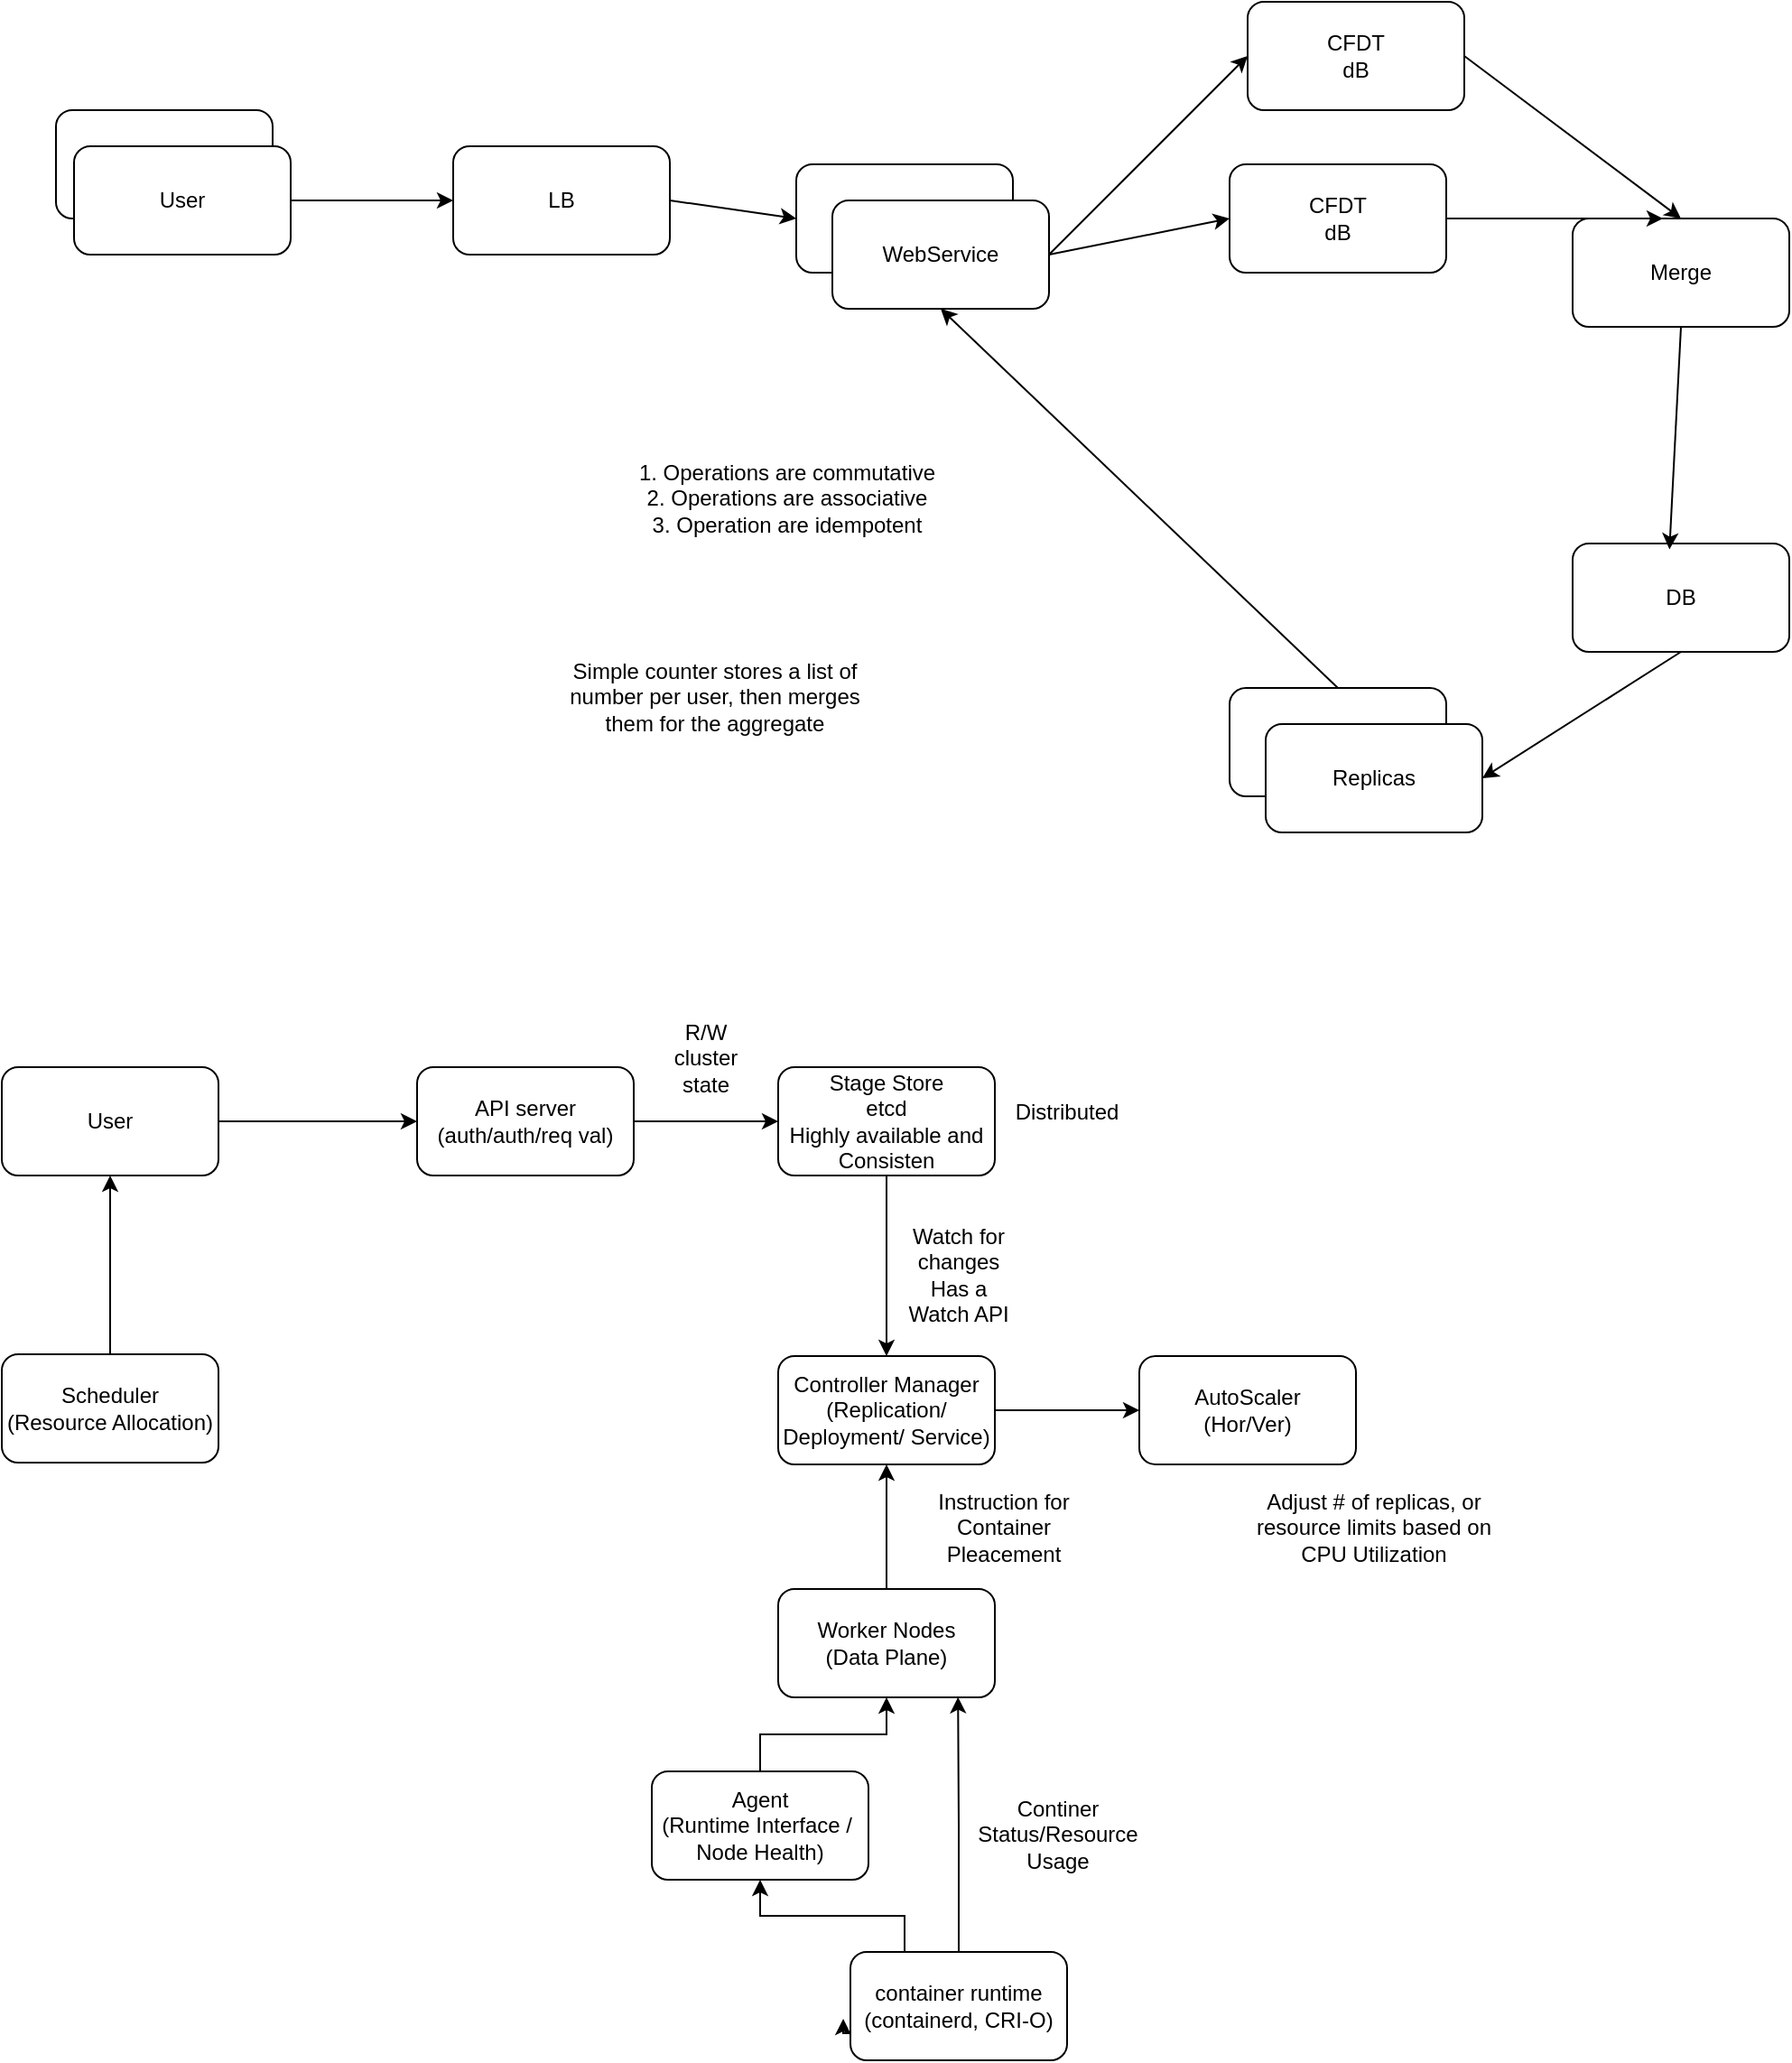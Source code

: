 <mxfile version="27.0.9">
  <diagram name="Page-1" id="VGoVbh86esc8g8PjdA0i">
    <mxGraphModel dx="1214" dy="571" grid="1" gridSize="10" guides="1" tooltips="1" connect="1" arrows="1" fold="1" page="1" pageScale="1" pageWidth="850" pageHeight="1100" math="0" shadow="0">
      <root>
        <mxCell id="0" />
        <mxCell id="1" parent="0" />
        <mxCell id="7wOc8XaxgkR8JqriHlHl-1" value="User" style="rounded=1;whiteSpace=wrap;html=1;" vertex="1" parent="1">
          <mxGeometry x="130" y="380" width="120" height="60" as="geometry" />
        </mxCell>
        <mxCell id="7wOc8XaxgkR8JqriHlHl-2" value="User" style="rounded=1;whiteSpace=wrap;html=1;" vertex="1" parent="1">
          <mxGeometry x="140" y="400" width="120" height="60" as="geometry" />
        </mxCell>
        <mxCell id="7wOc8XaxgkR8JqriHlHl-3" value="LB" style="rounded=1;whiteSpace=wrap;html=1;" vertex="1" parent="1">
          <mxGeometry x="350" y="400" width="120" height="60" as="geometry" />
        </mxCell>
        <mxCell id="7wOc8XaxgkR8JqriHlHl-5" value="WebService" style="rounded=1;whiteSpace=wrap;html=1;" vertex="1" parent="1">
          <mxGeometry x="540" y="410" width="120" height="60" as="geometry" />
        </mxCell>
        <mxCell id="7wOc8XaxgkR8JqriHlHl-6" value="WebService" style="rounded=1;whiteSpace=wrap;html=1;" vertex="1" parent="1">
          <mxGeometry x="560" y="430" width="120" height="60" as="geometry" />
        </mxCell>
        <mxCell id="7wOc8XaxgkR8JqriHlHl-7" value="CFDT&lt;br&gt;dB" style="rounded=1;whiteSpace=wrap;html=1;" vertex="1" parent="1">
          <mxGeometry x="790" y="320" width="120" height="60" as="geometry" />
        </mxCell>
        <mxCell id="7wOc8XaxgkR8JqriHlHl-8" value="1. Operations are commutative&lt;div&gt;2. Operations are associative&lt;/div&gt;&lt;div&gt;3. Operation are idempotent&lt;/div&gt;" style="text;html=1;align=center;verticalAlign=middle;whiteSpace=wrap;rounded=0;" vertex="1" parent="1">
          <mxGeometry x="440" y="580" width="190" height="30" as="geometry" />
        </mxCell>
        <mxCell id="7wOc8XaxgkR8JqriHlHl-9" value="Simple counter stores a list of number per user, then merges them for the aggregate" style="text;html=1;align=center;verticalAlign=middle;whiteSpace=wrap;rounded=0;" vertex="1" parent="1">
          <mxGeometry x="400" y="690" width="190" height="30" as="geometry" />
        </mxCell>
        <mxCell id="7wOc8XaxgkR8JqriHlHl-10" value="Merge" style="rounded=1;whiteSpace=wrap;html=1;" vertex="1" parent="1">
          <mxGeometry x="970" y="440" width="120" height="60" as="geometry" />
        </mxCell>
        <mxCell id="7wOc8XaxgkR8JqriHlHl-11" value="DB" style="rounded=1;whiteSpace=wrap;html=1;" vertex="1" parent="1">
          <mxGeometry x="970" y="620" width="120" height="60" as="geometry" />
        </mxCell>
        <mxCell id="7wOc8XaxgkR8JqriHlHl-12" value="Replicas" style="rounded=1;whiteSpace=wrap;html=1;" vertex="1" parent="1">
          <mxGeometry x="780" y="700" width="120" height="60" as="geometry" />
        </mxCell>
        <mxCell id="7wOc8XaxgkR8JqriHlHl-13" value="Replicas" style="rounded=1;whiteSpace=wrap;html=1;" vertex="1" parent="1">
          <mxGeometry x="800" y="720" width="120" height="60" as="geometry" />
        </mxCell>
        <mxCell id="7wOc8XaxgkR8JqriHlHl-14" value="" style="endArrow=classic;html=1;rounded=0;exitX=1;exitY=0.5;exitDx=0;exitDy=0;entryX=0;entryY=0.5;entryDx=0;entryDy=0;" edge="1" parent="1" source="7wOc8XaxgkR8JqriHlHl-2" target="7wOc8XaxgkR8JqriHlHl-3">
          <mxGeometry width="50" height="50" relative="1" as="geometry">
            <mxPoint x="460" y="520" as="sourcePoint" />
            <mxPoint x="510" y="470" as="targetPoint" />
          </mxGeometry>
        </mxCell>
        <mxCell id="7wOc8XaxgkR8JqriHlHl-15" value="" style="endArrow=classic;html=1;rounded=0;exitX=1;exitY=0.5;exitDx=0;exitDy=0;entryX=0;entryY=0.5;entryDx=0;entryDy=0;" edge="1" parent="1" source="7wOc8XaxgkR8JqriHlHl-3" target="7wOc8XaxgkR8JqriHlHl-5">
          <mxGeometry width="50" height="50" relative="1" as="geometry">
            <mxPoint x="460" y="520" as="sourcePoint" />
            <mxPoint x="510" y="470" as="targetPoint" />
          </mxGeometry>
        </mxCell>
        <mxCell id="7wOc8XaxgkR8JqriHlHl-16" value="" style="endArrow=classic;html=1;rounded=0;exitX=1;exitY=0.5;exitDx=0;exitDy=0;entryX=0;entryY=0.5;entryDx=0;entryDy=0;" edge="1" parent="1" source="7wOc8XaxgkR8JqriHlHl-6" target="7wOc8XaxgkR8JqriHlHl-7">
          <mxGeometry width="50" height="50" relative="1" as="geometry">
            <mxPoint x="460" y="520" as="sourcePoint" />
            <mxPoint x="510" y="470" as="targetPoint" />
          </mxGeometry>
        </mxCell>
        <mxCell id="7wOc8XaxgkR8JqriHlHl-17" value="CFDT&lt;br&gt;dB" style="rounded=1;whiteSpace=wrap;html=1;" vertex="1" parent="1">
          <mxGeometry x="780" y="410" width="120" height="60" as="geometry" />
        </mxCell>
        <mxCell id="7wOc8XaxgkR8JqriHlHl-18" value="" style="endArrow=classic;html=1;rounded=0;exitX=1;exitY=0.5;exitDx=0;exitDy=0;entryX=0;entryY=0.5;entryDx=0;entryDy=0;" edge="1" parent="1" source="7wOc8XaxgkR8JqriHlHl-6" target="7wOc8XaxgkR8JqriHlHl-17">
          <mxGeometry width="50" height="50" relative="1" as="geometry">
            <mxPoint x="460" y="520" as="sourcePoint" />
            <mxPoint x="510" y="470" as="targetPoint" />
          </mxGeometry>
        </mxCell>
        <mxCell id="7wOc8XaxgkR8JqriHlHl-19" value="" style="endArrow=classic;html=1;rounded=0;exitX=1;exitY=0.5;exitDx=0;exitDy=0;entryX=0.5;entryY=0;entryDx=0;entryDy=0;" edge="1" parent="1" source="7wOc8XaxgkR8JqriHlHl-7" target="7wOc8XaxgkR8JqriHlHl-10">
          <mxGeometry width="50" height="50" relative="1" as="geometry">
            <mxPoint x="460" y="520" as="sourcePoint" />
            <mxPoint x="510" y="470" as="targetPoint" />
          </mxGeometry>
        </mxCell>
        <mxCell id="7wOc8XaxgkR8JqriHlHl-20" value="" style="endArrow=classic;html=1;rounded=0;exitX=1;exitY=0.5;exitDx=0;exitDy=0;" edge="1" parent="1" source="7wOc8XaxgkR8JqriHlHl-17">
          <mxGeometry width="50" height="50" relative="1" as="geometry">
            <mxPoint x="460" y="520" as="sourcePoint" />
            <mxPoint x="1020" y="440" as="targetPoint" />
          </mxGeometry>
        </mxCell>
        <mxCell id="7wOc8XaxgkR8JqriHlHl-21" value="" style="endArrow=classic;html=1;rounded=0;exitX=0.5;exitY=1;exitDx=0;exitDy=0;entryX=0.447;entryY=0.054;entryDx=0;entryDy=0;entryPerimeter=0;" edge="1" parent="1" source="7wOc8XaxgkR8JqriHlHl-10" target="7wOc8XaxgkR8JqriHlHl-11">
          <mxGeometry width="50" height="50" relative="1" as="geometry">
            <mxPoint x="460" y="520" as="sourcePoint" />
            <mxPoint x="510" y="470" as="targetPoint" />
          </mxGeometry>
        </mxCell>
        <mxCell id="7wOc8XaxgkR8JqriHlHl-22" value="" style="endArrow=classic;html=1;rounded=0;exitX=0.5;exitY=1;exitDx=0;exitDy=0;entryX=1;entryY=0.5;entryDx=0;entryDy=0;" edge="1" parent="1" source="7wOc8XaxgkR8JqriHlHl-11" target="7wOc8XaxgkR8JqriHlHl-13">
          <mxGeometry width="50" height="50" relative="1" as="geometry">
            <mxPoint x="490" y="520" as="sourcePoint" />
            <mxPoint x="540" y="470" as="targetPoint" />
          </mxGeometry>
        </mxCell>
        <mxCell id="7wOc8XaxgkR8JqriHlHl-23" value="" style="endArrow=classic;html=1;rounded=0;exitX=0.5;exitY=0;exitDx=0;exitDy=0;entryX=0.5;entryY=1;entryDx=0;entryDy=0;" edge="1" parent="1" source="7wOc8XaxgkR8JqriHlHl-12" target="7wOc8XaxgkR8JqriHlHl-6">
          <mxGeometry width="50" height="50" relative="1" as="geometry">
            <mxPoint x="490" y="540" as="sourcePoint" />
            <mxPoint x="540" y="490" as="targetPoint" />
          </mxGeometry>
        </mxCell>
        <mxCell id="7wOc8XaxgkR8JqriHlHl-26" value="" style="edgeStyle=orthogonalEdgeStyle;rounded=0;orthogonalLoop=1;jettySize=auto;html=1;" edge="1" parent="1" source="7wOc8XaxgkR8JqriHlHl-24" target="7wOc8XaxgkR8JqriHlHl-25">
          <mxGeometry relative="1" as="geometry" />
        </mxCell>
        <mxCell id="7wOc8XaxgkR8JqriHlHl-24" value="User" style="rounded=1;whiteSpace=wrap;html=1;" vertex="1" parent="1">
          <mxGeometry x="100" y="910" width="120" height="60" as="geometry" />
        </mxCell>
        <mxCell id="7wOc8XaxgkR8JqriHlHl-29" value="" style="edgeStyle=orthogonalEdgeStyle;rounded=0;orthogonalLoop=1;jettySize=auto;html=1;" edge="1" parent="1" source="7wOc8XaxgkR8JqriHlHl-25" target="7wOc8XaxgkR8JqriHlHl-28">
          <mxGeometry relative="1" as="geometry" />
        </mxCell>
        <mxCell id="7wOc8XaxgkR8JqriHlHl-25" value="API server&lt;div&gt;(auth/auth/req val)&lt;/div&gt;" style="rounded=1;whiteSpace=wrap;html=1;" vertex="1" parent="1">
          <mxGeometry x="330" y="910" width="120" height="60" as="geometry" />
        </mxCell>
        <mxCell id="7wOc8XaxgkR8JqriHlHl-32" value="" style="edgeStyle=orthogonalEdgeStyle;rounded=0;orthogonalLoop=1;jettySize=auto;html=1;" edge="1" parent="1" source="7wOc8XaxgkR8JqriHlHl-28" target="7wOc8XaxgkR8JqriHlHl-31">
          <mxGeometry relative="1" as="geometry" />
        </mxCell>
        <mxCell id="7wOc8XaxgkR8JqriHlHl-28" value="Stage Store&lt;div&gt;etcd&lt;/div&gt;&lt;div&gt;Highly available and Consisten&lt;/div&gt;" style="rounded=1;whiteSpace=wrap;html=1;" vertex="1" parent="1">
          <mxGeometry x="530" y="910" width="120" height="60" as="geometry" />
        </mxCell>
        <mxCell id="7wOc8XaxgkR8JqriHlHl-30" value="R/W&lt;div&gt;cluster&lt;/div&gt;&lt;div&gt;state&lt;/div&gt;" style="text;html=1;align=center;verticalAlign=middle;whiteSpace=wrap;rounded=0;" vertex="1" parent="1">
          <mxGeometry x="460" y="890" width="60" height="30" as="geometry" />
        </mxCell>
        <mxCell id="7wOc8XaxgkR8JqriHlHl-34" value="" style="edgeStyle=orthogonalEdgeStyle;rounded=0;orthogonalLoop=1;jettySize=auto;html=1;" edge="1" parent="1" source="7wOc8XaxgkR8JqriHlHl-31" target="7wOc8XaxgkR8JqriHlHl-33">
          <mxGeometry relative="1" as="geometry" />
        </mxCell>
        <mxCell id="7wOc8XaxgkR8JqriHlHl-31" value="Controller Manager&lt;div&gt;(Replication/ Deployment/ Service)&lt;/div&gt;" style="rounded=1;whiteSpace=wrap;html=1;" vertex="1" parent="1">
          <mxGeometry x="530" y="1070" width="120" height="60" as="geometry" />
        </mxCell>
        <mxCell id="7wOc8XaxgkR8JqriHlHl-33" value="AutoScaler&lt;div&gt;(Hor/Ver)&lt;/div&gt;" style="rounded=1;whiteSpace=wrap;html=1;" vertex="1" parent="1">
          <mxGeometry x="730" y="1070" width="120" height="60" as="geometry" />
        </mxCell>
        <mxCell id="7wOc8XaxgkR8JqriHlHl-35" value="Watch for changes&lt;br&gt;Has a Watch API" style="text;html=1;align=center;verticalAlign=middle;whiteSpace=wrap;rounded=0;" vertex="1" parent="1">
          <mxGeometry x="600" y="1010" width="60" height="30" as="geometry" />
        </mxCell>
        <mxCell id="7wOc8XaxgkR8JqriHlHl-37" value="" style="edgeStyle=orthogonalEdgeStyle;rounded=0;orthogonalLoop=1;jettySize=auto;html=1;" edge="1" parent="1" source="7wOc8XaxgkR8JqriHlHl-36" target="7wOc8XaxgkR8JqriHlHl-24">
          <mxGeometry relative="1" as="geometry" />
        </mxCell>
        <mxCell id="7wOc8XaxgkR8JqriHlHl-36" value="Scheduler&lt;br&gt;(Resource Allocation)" style="rounded=1;whiteSpace=wrap;html=1;" vertex="1" parent="1">
          <mxGeometry x="100" y="1069" width="120" height="60" as="geometry" />
        </mxCell>
        <mxCell id="7wOc8XaxgkR8JqriHlHl-39" value="" style="edgeStyle=orthogonalEdgeStyle;rounded=0;orthogonalLoop=1;jettySize=auto;html=1;" edge="1" parent="1" source="7wOc8XaxgkR8JqriHlHl-38" target="7wOc8XaxgkR8JqriHlHl-31">
          <mxGeometry relative="1" as="geometry" />
        </mxCell>
        <mxCell id="7wOc8XaxgkR8JqriHlHl-38" value="Worker Nodes&lt;br&gt;(Data Plane)" style="rounded=1;whiteSpace=wrap;html=1;" vertex="1" parent="1">
          <mxGeometry x="530" y="1199" width="120" height="60" as="geometry" />
        </mxCell>
        <mxCell id="7wOc8XaxgkR8JqriHlHl-40" value="Instruction for Container Pleacement" style="text;html=1;align=center;verticalAlign=middle;whiteSpace=wrap;rounded=0;" vertex="1" parent="1">
          <mxGeometry x="600" y="1150" width="110" height="30" as="geometry" />
        </mxCell>
        <mxCell id="7wOc8XaxgkR8JqriHlHl-45" value="" style="edgeStyle=orthogonalEdgeStyle;rounded=0;orthogonalLoop=1;jettySize=auto;html=1;" edge="1" parent="1" source="7wOc8XaxgkR8JqriHlHl-41" target="7wOc8XaxgkR8JqriHlHl-38">
          <mxGeometry relative="1" as="geometry" />
        </mxCell>
        <mxCell id="7wOc8XaxgkR8JqriHlHl-41" value="Agent&lt;div&gt;(Runtime Interface /&amp;nbsp; Node Health)&lt;/div&gt;" style="rounded=1;whiteSpace=wrap;html=1;" vertex="1" parent="1">
          <mxGeometry x="460" y="1300" width="120" height="60" as="geometry" />
        </mxCell>
        <mxCell id="7wOc8XaxgkR8JqriHlHl-48" style="edgeStyle=orthogonalEdgeStyle;rounded=0;orthogonalLoop=1;jettySize=auto;html=1;exitX=0.25;exitY=0;exitDx=0;exitDy=0;" edge="1" parent="1" source="7wOc8XaxgkR8JqriHlHl-42" target="7wOc8XaxgkR8JqriHlHl-41">
          <mxGeometry relative="1" as="geometry" />
        </mxCell>
        <mxCell id="7wOc8XaxgkR8JqriHlHl-42" value="container runtime (containerd, CRI-O)" style="rounded=1;whiteSpace=wrap;html=1;" vertex="1" parent="1">
          <mxGeometry x="570" y="1400" width="120" height="60" as="geometry" />
        </mxCell>
        <mxCell id="7wOc8XaxgkR8JqriHlHl-43" style="edgeStyle=orthogonalEdgeStyle;rounded=0;orthogonalLoop=1;jettySize=auto;html=1;entryX=0.83;entryY=0.997;entryDx=0;entryDy=0;entryPerimeter=0;" edge="1" parent="1" source="7wOc8XaxgkR8JqriHlHl-42" target="7wOc8XaxgkR8JqriHlHl-38">
          <mxGeometry relative="1" as="geometry">
            <mxPoint x="760" y="1330" as="targetPoint" />
          </mxGeometry>
        </mxCell>
        <mxCell id="7wOc8XaxgkR8JqriHlHl-44" value="Continer Status/Resource Usage" style="text;html=1;align=center;verticalAlign=middle;whiteSpace=wrap;rounded=0;" vertex="1" parent="1">
          <mxGeometry x="630" y="1320" width="110" height="30" as="geometry" />
        </mxCell>
        <mxCell id="7wOc8XaxgkR8JqriHlHl-47" style="edgeStyle=orthogonalEdgeStyle;rounded=0;orthogonalLoop=1;jettySize=auto;html=1;exitX=0;exitY=0.75;exitDx=0;exitDy=0;entryX=-0.033;entryY=0.617;entryDx=0;entryDy=0;entryPerimeter=0;" edge="1" parent="1" source="7wOc8XaxgkR8JqriHlHl-42" target="7wOc8XaxgkR8JqriHlHl-42">
          <mxGeometry relative="1" as="geometry" />
        </mxCell>
        <mxCell id="7wOc8XaxgkR8JqriHlHl-49" value="Distributed" style="text;html=1;align=center;verticalAlign=middle;whiteSpace=wrap;rounded=0;" vertex="1" parent="1">
          <mxGeometry x="660" y="920" width="60" height="30" as="geometry" />
        </mxCell>
        <mxCell id="7wOc8XaxgkR8JqriHlHl-50" value="Adjust # of replicas, or resource limits based on CPU Utilization" style="text;html=1;align=center;verticalAlign=middle;whiteSpace=wrap;rounded=0;" vertex="1" parent="1">
          <mxGeometry x="780" y="1150" width="160" height="30" as="geometry" />
        </mxCell>
      </root>
    </mxGraphModel>
  </diagram>
</mxfile>
